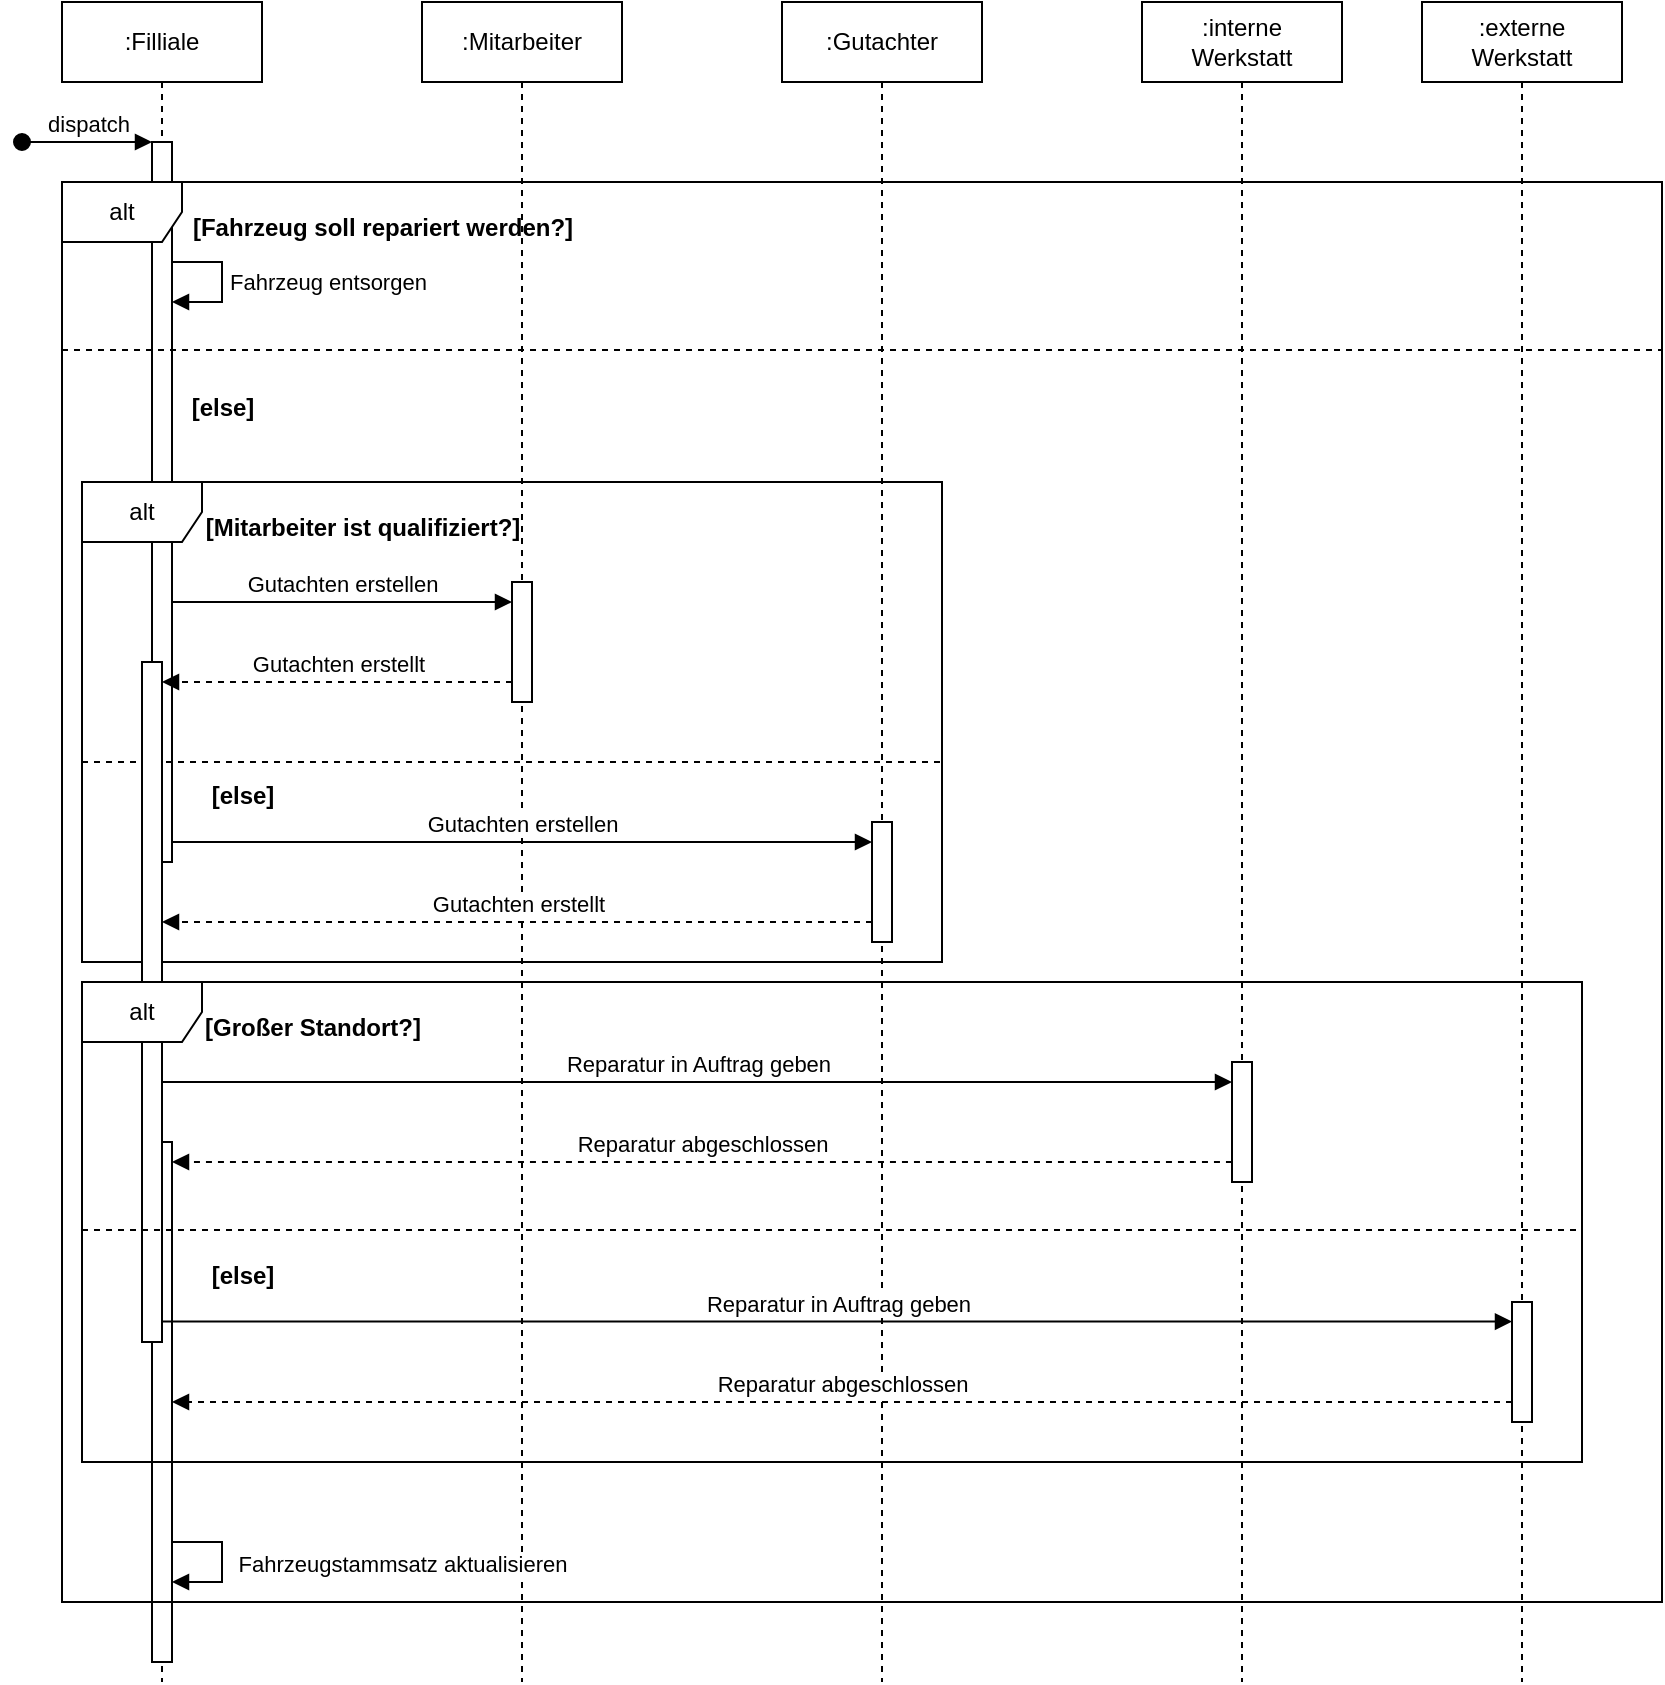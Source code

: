 <mxfile version="25.0.3">
  <diagram name="Page-1" id="2YBvvXClWsGukQMizWep">
    <mxGraphModel dx="1434" dy="907" grid="1" gridSize="10" guides="1" tooltips="1" connect="1" arrows="1" fold="1" page="1" pageScale="1" pageWidth="850" pageHeight="1100" math="0" shadow="0">
      <root>
        <mxCell id="0" />
        <mxCell id="1" parent="0" />
        <mxCell id="aM9ryv3xv72pqoxQDRHE-5" value=":Filliale" style="shape=umlLifeline;perimeter=lifelinePerimeter;whiteSpace=wrap;html=1;container=0;dropTarget=0;collapsible=0;recursiveResize=0;outlineConnect=0;portConstraint=eastwest;newEdgeStyle={&quot;edgeStyle&quot;:&quot;elbowEdgeStyle&quot;,&quot;elbow&quot;:&quot;vertical&quot;,&quot;curved&quot;:0,&quot;rounded&quot;:0};" parent="1" vertex="1">
          <mxGeometry x="40" y="40" width="100" height="840" as="geometry" />
        </mxCell>
        <mxCell id="aM9ryv3xv72pqoxQDRHE-6" value="" style="html=1;points=[];perimeter=orthogonalPerimeter;outlineConnect=0;targetShapes=umlLifeline;portConstraint=eastwest;newEdgeStyle={&quot;edgeStyle&quot;:&quot;elbowEdgeStyle&quot;,&quot;elbow&quot;:&quot;vertical&quot;,&quot;curved&quot;:0,&quot;rounded&quot;:0};" parent="aM9ryv3xv72pqoxQDRHE-5" vertex="1">
          <mxGeometry x="45" y="70" width="10" height="360" as="geometry" />
        </mxCell>
        <mxCell id="NHRGZ394_sViT_B145hU-29" value="Fahrzeug entsorgen" style="html=1;align=left;spacingLeft=2;endArrow=block;rounded=0;edgeStyle=orthogonalEdgeStyle;curved=0;rounded=0;" edge="1" target="aM9ryv3xv72pqoxQDRHE-6" parent="aM9ryv3xv72pqoxQDRHE-5" source="aM9ryv3xv72pqoxQDRHE-6">
          <mxGeometry relative="1" as="geometry">
            <mxPoint x="90" y="90" as="sourcePoint" />
            <Array as="points">
              <mxPoint x="80" y="130" />
              <mxPoint x="80" y="150" />
            </Array>
            <mxPoint x="95" y="120" as="targetPoint" />
          </mxGeometry>
        </mxCell>
        <mxCell id="aM9ryv3xv72pqoxQDRHE-1" value=":Gutachter" style="shape=umlLifeline;perimeter=lifelinePerimeter;whiteSpace=wrap;html=1;container=0;dropTarget=0;collapsible=0;recursiveResize=0;outlineConnect=0;portConstraint=eastwest;newEdgeStyle={&quot;edgeStyle&quot;:&quot;elbowEdgeStyle&quot;,&quot;elbow&quot;:&quot;vertical&quot;,&quot;curved&quot;:0,&quot;rounded&quot;:0};" parent="1" vertex="1">
          <mxGeometry x="400" y="40" width="100" height="840" as="geometry" />
        </mxCell>
        <mxCell id="qT_SftpToRG5wiv3Kvyg-4" value=":&lt;span style=&quot;background-color: initial;&quot;&gt;Mitarbeiter&lt;/span&gt;" style="shape=umlLifeline;perimeter=lifelinePerimeter;whiteSpace=wrap;html=1;container=0;dropTarget=0;collapsible=0;recursiveResize=0;outlineConnect=0;portConstraint=eastwest;newEdgeStyle={&quot;edgeStyle&quot;:&quot;elbowEdgeStyle&quot;,&quot;elbow&quot;:&quot;vertical&quot;,&quot;curved&quot;:0,&quot;rounded&quot;:0};" parent="1" vertex="1">
          <mxGeometry x="220" y="40" width="100" height="840" as="geometry" />
        </mxCell>
        <mxCell id="aM9ryv3xv72pqoxQDRHE-3" value="dispatch" style="html=1;verticalAlign=bottom;startArrow=oval;endArrow=block;startSize=8;edgeStyle=elbowEdgeStyle;elbow=vertical;curved=0;rounded=0;" parent="1" edge="1">
          <mxGeometry relative="1" as="geometry">
            <mxPoint x="20" y="110" as="sourcePoint" />
            <mxPoint x="85" y="110" as="targetPoint" />
          </mxGeometry>
        </mxCell>
        <mxCell id="NHRGZ394_sViT_B145hU-1" value=":interne&lt;div&gt;Werkstatt&lt;/div&gt;" style="shape=umlLifeline;perimeter=lifelinePerimeter;whiteSpace=wrap;html=1;container=0;dropTarget=0;collapsible=0;recursiveResize=0;outlineConnect=0;portConstraint=eastwest;newEdgeStyle={&quot;edgeStyle&quot;:&quot;elbowEdgeStyle&quot;,&quot;elbow&quot;:&quot;vertical&quot;,&quot;curved&quot;:0,&quot;rounded&quot;:0};" vertex="1" parent="1">
          <mxGeometry x="580" y="40" width="100" height="840" as="geometry" />
        </mxCell>
        <mxCell id="NHRGZ394_sViT_B145hU-2" value=":externe&lt;div&gt;Werkstatt&lt;/div&gt;" style="shape=umlLifeline;perimeter=lifelinePerimeter;whiteSpace=wrap;html=1;container=0;dropTarget=0;collapsible=0;recursiveResize=0;outlineConnect=0;portConstraint=eastwest;newEdgeStyle={&quot;edgeStyle&quot;:&quot;elbowEdgeStyle&quot;,&quot;elbow&quot;:&quot;vertical&quot;,&quot;curved&quot;:0,&quot;rounded&quot;:0};" vertex="1" parent="1">
          <mxGeometry x="720" y="40" width="100" height="840" as="geometry" />
        </mxCell>
        <mxCell id="NHRGZ394_sViT_B145hU-22" value="" style="html=1;points=[];perimeter=orthogonalPerimeter;outlineConnect=0;targetShapes=umlLifeline;portConstraint=eastwest;newEdgeStyle={&quot;edgeStyle&quot;:&quot;elbowEdgeStyle&quot;,&quot;elbow&quot;:&quot;vertical&quot;,&quot;curved&quot;:0,&quot;rounded&quot;:0};" vertex="1" parent="1">
          <mxGeometry x="85" y="610" width="10" height="260" as="geometry" />
        </mxCell>
        <mxCell id="NHRGZ394_sViT_B145hU-4" value="" style="html=1;points=[];perimeter=orthogonalPerimeter;outlineConnect=0;targetShapes=umlLifeline;portConstraint=eastwest;newEdgeStyle={&quot;edgeStyle&quot;:&quot;elbowEdgeStyle&quot;,&quot;elbow&quot;:&quot;vertical&quot;,&quot;curved&quot;:0,&quot;rounded&quot;:0};" vertex="1" parent="1">
          <mxGeometry x="445" y="450" width="10" height="60" as="geometry" />
        </mxCell>
        <mxCell id="qT_SftpToRG5wiv3Kvyg-5" value="" style="html=1;points=[];perimeter=orthogonalPerimeter;outlineConnect=0;targetShapes=umlLifeline;portConstraint=eastwest;newEdgeStyle={&quot;edgeStyle&quot;:&quot;elbowEdgeStyle&quot;,&quot;elbow&quot;:&quot;vertical&quot;,&quot;curved&quot;:0,&quot;rounded&quot;:0};" parent="1" vertex="1">
          <mxGeometry x="265" y="330" width="10" height="60" as="geometry" />
        </mxCell>
        <mxCell id="NHRGZ394_sViT_B145hU-15" value="" style="html=1;points=[];perimeter=orthogonalPerimeter;outlineConnect=0;targetShapes=umlLifeline;portConstraint=eastwest;newEdgeStyle={&quot;edgeStyle&quot;:&quot;elbowEdgeStyle&quot;,&quot;elbow&quot;:&quot;vertical&quot;,&quot;curved&quot;:0,&quot;rounded&quot;:0};" vertex="1" parent="1">
          <mxGeometry x="625" y="570" width="10" height="60" as="geometry" />
        </mxCell>
        <mxCell id="NHRGZ394_sViT_B145hU-3" value="alt" style="shape=umlFrame;whiteSpace=wrap;html=1;pointerEvents=0;" vertex="1" parent="1">
          <mxGeometry x="50" y="280" width="430" height="240" as="geometry" />
        </mxCell>
        <mxCell id="NHRGZ394_sViT_B145hU-5" value="" style="line;strokeWidth=1;fillColor=none;align=left;verticalAlign=middle;spacingTop=-1;spacingLeft=3;spacingRight=3;rotatable=0;labelPosition=right;points=[];portConstraint=eastwest;strokeColor=inherit;dashed=1;" vertex="1" parent="1">
          <mxGeometry x="50" y="416" width="430" height="8" as="geometry" />
        </mxCell>
        <mxCell id="NHRGZ394_sViT_B145hU-6" value="Gutachten erstellen" style="html=1;verticalAlign=bottom;endArrow=block;curved=0;rounded=0;" edge="1" parent="1">
          <mxGeometry width="80" relative="1" as="geometry">
            <mxPoint x="95" y="340" as="sourcePoint" />
            <mxPoint x="265" y="340" as="targetPoint" />
          </mxGeometry>
        </mxCell>
        <mxCell id="NHRGZ394_sViT_B145hU-7" value="Gutachten erstellt" style="html=1;verticalAlign=bottom;endArrow=block;curved=0;rounded=0;dashed=1;" edge="1" parent="1" target="NHRGZ394_sViT_B145hU-12">
          <mxGeometry width="80" relative="1" as="geometry">
            <mxPoint x="265" y="380" as="sourcePoint" />
            <mxPoint x="95" y="380" as="targetPoint" />
          </mxGeometry>
        </mxCell>
        <mxCell id="NHRGZ394_sViT_B145hU-8" value="Gutachten erstellen" style="html=1;verticalAlign=bottom;endArrow=block;curved=0;rounded=0;" edge="1" parent="1">
          <mxGeometry width="80" relative="1" as="geometry">
            <mxPoint x="95" y="460" as="sourcePoint" />
            <mxPoint x="445.0" y="460" as="targetPoint" />
          </mxGeometry>
        </mxCell>
        <mxCell id="NHRGZ394_sViT_B145hU-9" value="Gutachten erstellt" style="html=1;verticalAlign=bottom;endArrow=block;curved=0;rounded=0;dashed=1;" edge="1" parent="1">
          <mxGeometry width="80" relative="1" as="geometry">
            <mxPoint x="445.0" y="500" as="sourcePoint" />
            <mxPoint x="90" y="500" as="targetPoint" />
          </mxGeometry>
        </mxCell>
        <mxCell id="NHRGZ394_sViT_B145hU-10" value="[Mitarbeiter ist qualifiziert?]" style="text;align=center;fontStyle=1;verticalAlign=middle;spacingLeft=3;spacingRight=3;strokeColor=none;rotatable=0;points=[[0,0.5],[1,0.5]];portConstraint=eastwest;html=1;" vertex="1" parent="1">
          <mxGeometry x="110" y="290" width="160" height="26" as="geometry" />
        </mxCell>
        <mxCell id="NHRGZ394_sViT_B145hU-11" value="[else]" style="text;align=center;fontStyle=1;verticalAlign=middle;spacingLeft=3;spacingRight=3;strokeColor=none;rotatable=0;points=[[0,0.5],[1,0.5]];portConstraint=eastwest;html=1;" vertex="1" parent="1">
          <mxGeometry x="110" y="424" width="40" height="26" as="geometry" />
        </mxCell>
        <mxCell id="NHRGZ394_sViT_B145hU-12" value="" style="html=1;points=[];perimeter=orthogonalPerimeter;outlineConnect=0;targetShapes=umlLifeline;portConstraint=eastwest;newEdgeStyle={&quot;edgeStyle&quot;:&quot;elbowEdgeStyle&quot;,&quot;elbow&quot;:&quot;vertical&quot;,&quot;curved&quot;:0,&quot;rounded&quot;:0};" vertex="1" parent="1">
          <mxGeometry x="80" y="370" width="10" height="340" as="geometry" />
        </mxCell>
        <mxCell id="NHRGZ394_sViT_B145hU-13" value="alt" style="shape=umlFrame;whiteSpace=wrap;html=1;pointerEvents=0;" vertex="1" parent="1">
          <mxGeometry x="50" y="530" width="750" height="240" as="geometry" />
        </mxCell>
        <mxCell id="NHRGZ394_sViT_B145hU-14" value="" style="line;strokeWidth=1;fillColor=none;align=left;verticalAlign=middle;spacingTop=-1;spacingLeft=3;spacingRight=3;rotatable=0;labelPosition=right;points=[];portConstraint=eastwest;strokeColor=inherit;dashed=1;" vertex="1" parent="1">
          <mxGeometry x="50" y="650" width="750" height="8" as="geometry" />
        </mxCell>
        <mxCell id="NHRGZ394_sViT_B145hU-16" value="" style="html=1;points=[];perimeter=orthogonalPerimeter;outlineConnect=0;targetShapes=umlLifeline;portConstraint=eastwest;newEdgeStyle={&quot;edgeStyle&quot;:&quot;elbowEdgeStyle&quot;,&quot;elbow&quot;:&quot;vertical&quot;,&quot;curved&quot;:0,&quot;rounded&quot;:0};" vertex="1" parent="1">
          <mxGeometry x="765" y="690" width="10" height="60" as="geometry" />
        </mxCell>
        <mxCell id="NHRGZ394_sViT_B145hU-17" value="[Großer Standort?]" style="text;align=center;fontStyle=1;verticalAlign=middle;spacingLeft=3;spacingRight=3;strokeColor=none;rotatable=0;points=[[0,0.5],[1,0.5]];portConstraint=eastwest;html=1;" vertex="1" parent="1">
          <mxGeometry x="110" y="540" width="110" height="26" as="geometry" />
        </mxCell>
        <mxCell id="NHRGZ394_sViT_B145hU-18" value="Reparatur in Auftrag geben" style="html=1;verticalAlign=bottom;endArrow=block;curved=0;rounded=0;" edge="1" parent="1" target="NHRGZ394_sViT_B145hU-15">
          <mxGeometry width="80" relative="1" as="geometry">
            <mxPoint x="90" y="580" as="sourcePoint" />
            <mxPoint x="170" y="580" as="targetPoint" />
          </mxGeometry>
        </mxCell>
        <mxCell id="NHRGZ394_sViT_B145hU-19" value="Reparatur abgeschlossen" style="html=1;verticalAlign=bottom;endArrow=block;curved=0;rounded=0;dashed=1;" edge="1" parent="1" target="NHRGZ394_sViT_B145hU-22">
          <mxGeometry width="80" relative="1" as="geometry">
            <mxPoint x="624.98" y="620" as="sourcePoint" />
            <mxPoint x="120" y="620" as="targetPoint" />
          </mxGeometry>
        </mxCell>
        <mxCell id="NHRGZ394_sViT_B145hU-20" value="Reparatur in Auftrag geben" style="html=1;verticalAlign=bottom;endArrow=block;curved=0;rounded=0;" edge="1" parent="1" target="NHRGZ394_sViT_B145hU-16">
          <mxGeometry width="80" relative="1" as="geometry">
            <mxPoint x="90" y="699.76" as="sourcePoint" />
            <mxPoint x="625" y="699.76" as="targetPoint" />
          </mxGeometry>
        </mxCell>
        <mxCell id="NHRGZ394_sViT_B145hU-21" value="Reparatur abgeschlossen" style="html=1;verticalAlign=bottom;endArrow=block;curved=0;rounded=0;dashed=1;" edge="1" parent="1">
          <mxGeometry width="80" relative="1" as="geometry">
            <mxPoint x="765" y="740" as="sourcePoint" />
            <mxPoint x="95" y="740" as="targetPoint" />
          </mxGeometry>
        </mxCell>
        <mxCell id="NHRGZ394_sViT_B145hU-23" value="[else]" style="text;align=center;fontStyle=1;verticalAlign=middle;spacingLeft=3;spacingRight=3;strokeColor=none;rotatable=0;points=[[0,0.5],[1,0.5]];portConstraint=eastwest;html=1;" vertex="1" parent="1">
          <mxGeometry x="110" y="664" width="40" height="26" as="geometry" />
        </mxCell>
        <mxCell id="NHRGZ394_sViT_B145hU-25" value="Fahrzeugstammsatz aktualisieren" style="html=1;verticalAlign=bottom;endArrow=block;rounded=0;edgeStyle=orthogonalEdgeStyle;" edge="1" parent="1" target="NHRGZ394_sViT_B145hU-22">
          <mxGeometry x="0.375" y="-90" width="80" relative="1" as="geometry">
            <mxPoint x="95" y="820" as="sourcePoint" />
            <mxPoint x="190" y="860" as="targetPoint" />
            <Array as="points">
              <mxPoint x="95" y="810" />
              <mxPoint x="120" y="810" />
              <mxPoint x="120" y="830" />
            </Array>
            <mxPoint x="90" y="90" as="offset" />
          </mxGeometry>
        </mxCell>
        <mxCell id="NHRGZ394_sViT_B145hU-30" value="alt" style="shape=umlFrame;whiteSpace=wrap;html=1;pointerEvents=0;" vertex="1" parent="1">
          <mxGeometry x="40" y="130" width="800" height="710" as="geometry" />
        </mxCell>
        <mxCell id="NHRGZ394_sViT_B145hU-31" value="" style="line;strokeWidth=1;fillColor=none;align=left;verticalAlign=middle;spacingTop=-1;spacingLeft=3;spacingRight=3;rotatable=0;labelPosition=right;points=[];portConstraint=eastwest;strokeColor=inherit;dashed=1;" vertex="1" parent="1">
          <mxGeometry x="40" y="210" width="800" height="8" as="geometry" />
        </mxCell>
        <mxCell id="NHRGZ394_sViT_B145hU-32" value="[else]" style="text;align=center;fontStyle=1;verticalAlign=middle;spacingLeft=3;spacingRight=3;strokeColor=none;rotatable=0;points=[[0,0.5],[1,0.5]];portConstraint=eastwest;html=1;" vertex="1" parent="1">
          <mxGeometry x="100" y="230" width="40" height="26" as="geometry" />
        </mxCell>
        <mxCell id="NHRGZ394_sViT_B145hU-33" value="[Fahrzeug soll repariert werden?]" style="text;align=center;fontStyle=1;verticalAlign=middle;spacingLeft=3;spacingRight=3;strokeColor=none;rotatable=0;points=[[0,0.5],[1,0.5]];portConstraint=eastwest;html=1;" vertex="1" parent="1">
          <mxGeometry x="100" y="140" width="200" height="26" as="geometry" />
        </mxCell>
      </root>
    </mxGraphModel>
  </diagram>
</mxfile>
